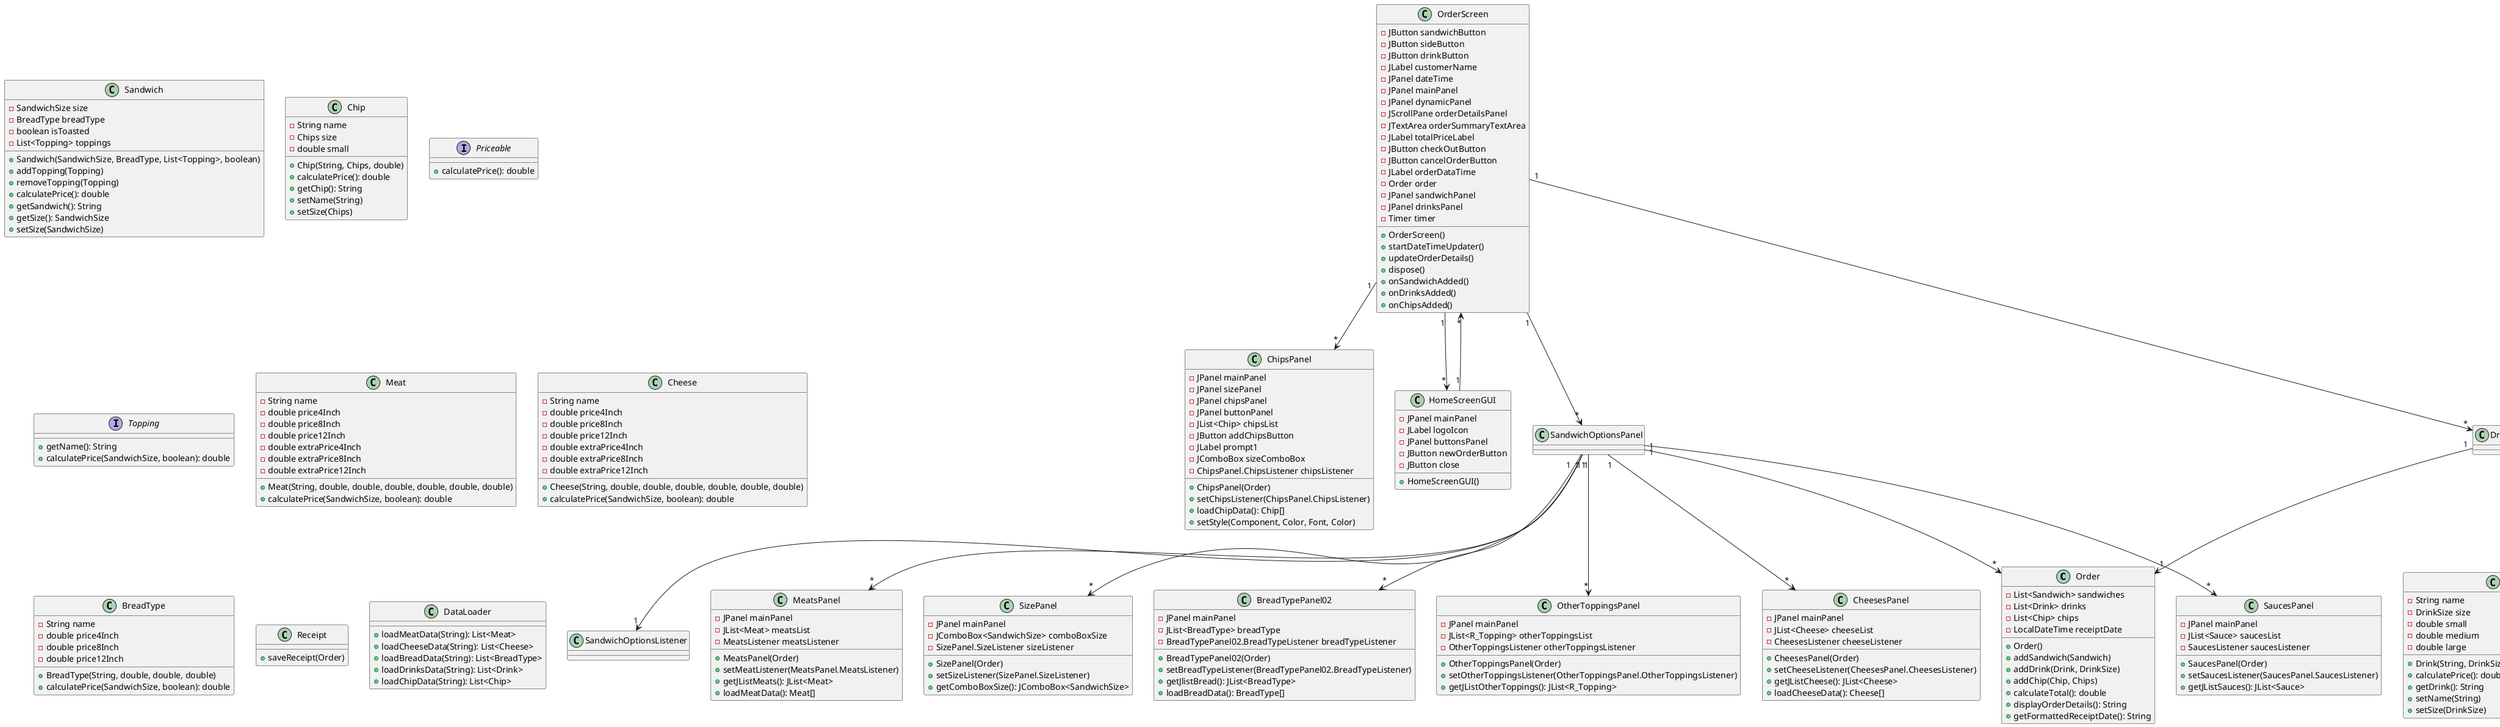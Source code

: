 @startuml

' Model Classes
class Order {
    - List<Sandwich> sandwiches
    - List<Drink> drinks
    - List<Chip> chips
    - LocalDateTime receiptDate
    + Order()
    + addSandwich(Sandwich)
    + addDrink(Drink, DrinkSize)
    + addChip(Chip, Chips)
    + calculateTotal(): double
    + displayOrderDetails(): String
    + getFormattedReceiptDate(): String
}

class Sandwich {
    - SandwichSize size
    - BreadType breadType
    - boolean isToasted
    - List<Topping> toppings
    + Sandwich(SandwichSize, BreadType, List<Topping>, boolean)
    + addTopping(Topping)
    + removeTopping(Topping)
    + calculatePrice(): double
    + getSandwich(): String
    + getSize(): SandwichSize
    + setSize(SandwichSize)
}

class Drink {
    - String name
    - DrinkSize size
    - double small
    - double medium
    - double large
    + Drink(String, DrinkSize, double, double, double)
    + calculatePrice(): double
    + getDrink(): String
    + setName(String)
    + setSize(DrinkSize)
}

class Chip {
    - String name
    - Chips size
    - double small
    + Chip(String, Chips, double)
    + calculatePrice(): double
    + getChip(): String
    + setName(String)
    + setSize(Chips)
}

interface Priceable {
    + calculatePrice(): double
}

interface Topping {
    + getName(): String
    + calculatePrice(SandwichSize, boolean): double
}

class Meat {
    - String name
    - double price4Inch
    - double price8Inch
    - double price12Inch
    - double extraPrice4Inch
    - double extraPrice8Inch
    - double extraPrice12Inch
    + Meat(String, double, double, double, double, double, double)
    + calculatePrice(SandwichSize, boolean): double
}

class Cheese {
    - String name
    - double price4Inch
    - double price8Inch
    - double price12Inch
    - double extraPrice4Inch
    - double extraPrice8Inch
    - double extraPrice12Inch
    + Cheese(String, double, double, double, double, double, double)
    + calculatePrice(SandwichSize, boolean): double
}

class BreadType {
    - String name
    - double price4Inch
    - double price8Inch
    - double price12Inch
    + BreadType(String, double, double, double)
    + calculatePrice(SandwichSize, boolean): double
}

class Receipt {
    + saveReceipt(Order)
}

class DataLoader {
    + loadMeatData(String): List<Meat>
    + loadCheeseData(String): List<Cheese>
    + loadBreadData(String): List<BreadType>
    + loadDrinksData(String): List<Drink>
    + loadChipData(String): List<Chip>
}

' GUI Classes
class OrderScreen {
    - JButton sandwichButton
    - JButton sideButton
    - JButton drinkButton
    - JLabel customerName
    - JPanel dateTime
    - JPanel mainPanel
    - JPanel dynamicPanel
    - JScrollPane orderDetailsPanel
    - JTextArea orderSummaryTextArea
    - JLabel totalPriceLabel
    - JButton checkOutButton
    - JButton cancelOrderButton
    - JLabel orderDataTime
    - Order order
    - JPanel sandwichPanel
    - JPanel drinksPanel
    - Timer timer
    + OrderScreen()
    + startDateTimeUpdater()
    + updateOrderDetails()
    + dispose()
    + onSandwichAdded()
    + onDrinksAdded()
    + onChipsAdded()
}

class ChipsPanel {
    - JPanel mainPanel
    - JPanel sizePanel
    - JPanel chipsPanel
    - JPanel buttonPanel
    - JList<Chip> chipsList
    - JButton addChipsButton
    - JLabel prompt1
    - JComboBox sizeComboBox
    - ChipsPanel.ChipsListener chipsListener
    + ChipsPanel(Order)
    + setChipsListener(ChipsPanel.ChipsListener)
    + loadChipData(): Chip[]
    + setStyle(Component, Color, Font, Color)
}

class SizePanel {
    - JPanel mainPanel
    - JComboBox<SandwichSize> comboBoxSize
    - SizePanel.SizeListener sizeListener
    + SizePanel(Order)
    + setSizeListener(SizePanel.SizeListener)
    + getComboBoxSize(): JComboBox<SandwichSize>
}

class SaucesPanel {
    - JPanel mainPanel
    - JList<Sauce> saucesList
    - SaucesListener saucesListener
    + SaucesPanel(Order)
    + setSaucesListener(SaucesPanel.SaucesListener)
    + getJListSauces(): JList<Sauce>
}

class OtherToppingsPanel {
    - JPanel mainPanel
    - JList<R_Topping> otherToppingsList
    - OtherToppingsListener otherToppingsListener
    + OtherToppingsPanel(Order)
    + setOtherToppingsListener(OtherToppingsPanel.OtherToppingsListener)
    + getJListOtherToppings(): JList<R_Topping>
}

class MeatsPanel {
    - JPanel mainPanel
    - JList<Meat> meatsList
    - MeatsListener meatsListener
    + MeatsPanel(Order)
    + setMeatListener(MeatsPanel.MeatsListener)
    + getJListMeats(): JList<Meat>
    + loadMeatData(): Meat[]
}

class CheesesPanel {
    - JPanel mainPanel
    - JList<Cheese> cheeseList
    - CheesesListener cheeseListener
    + CheesesPanel(Order)
    + setCheeseListener(CheesesPanel.CheesesListener)
    + getJListCheese(): JList<Cheese>
    + loadCheeseData(): Cheese[]
}

class BreadTypePanel02 {
    - JPanel mainPanel
    - JList<BreadType> breadType
    - BreadTypePanel02.BreadTypeListener breadTypeListener
    + BreadTypePanel02(Order)
    + setBreadTypeListener(BreadTypePanel02.BreadTypeListener)
    + getJlistBread(): JList<BreadType>
    + loadBreadData(): BreadType[]
}

class HomeScreenGUI {
    - JPanel mainPanel
    - JLabel logoIcon
    - JPanel buttonsPanel
    - JButton newOrderButton
    - JButton close
    + HomeScreenGUI()
}

' Relationships
OrderScreen "1" --> "*" SandwichOptionsPanel
OrderScreen "1" --> "*" DrinksPanel
OrderScreen "1" --> "*" ChipsPanel
OrderScreen "1" --> "*" HomeScreenGUI

SandwichOptionsPanel "1" --> "*" SizePanel
SandwichOptionsPanel "1" --> "*" BreadTypePanel02
SandwichOptionsPanel "1" --> "*" MeatsPanel
SandwichOptionsPanel "1" --> "*" CheesesPanel
SandwichOptionsPanel "1" --> "*" OtherToppingsPanel
SandwichOptionsPanel "1" --> "*" SaucesPanel
SandwichOptionsPanel "1" --> "*" Order
SandwichOptionsPanel "1" --> "1" SandwichOptionsListener

DrinksPanel "1" --> "*" Drink
DrinksPanel "1" --> "*" DrinkSize
DrinksPanel "1" --> "1" DrinksListener
DrinksPanel "1" --> "1" Order

HomeScreenGUI "1" --> "*" OrderScreen

@enduml
